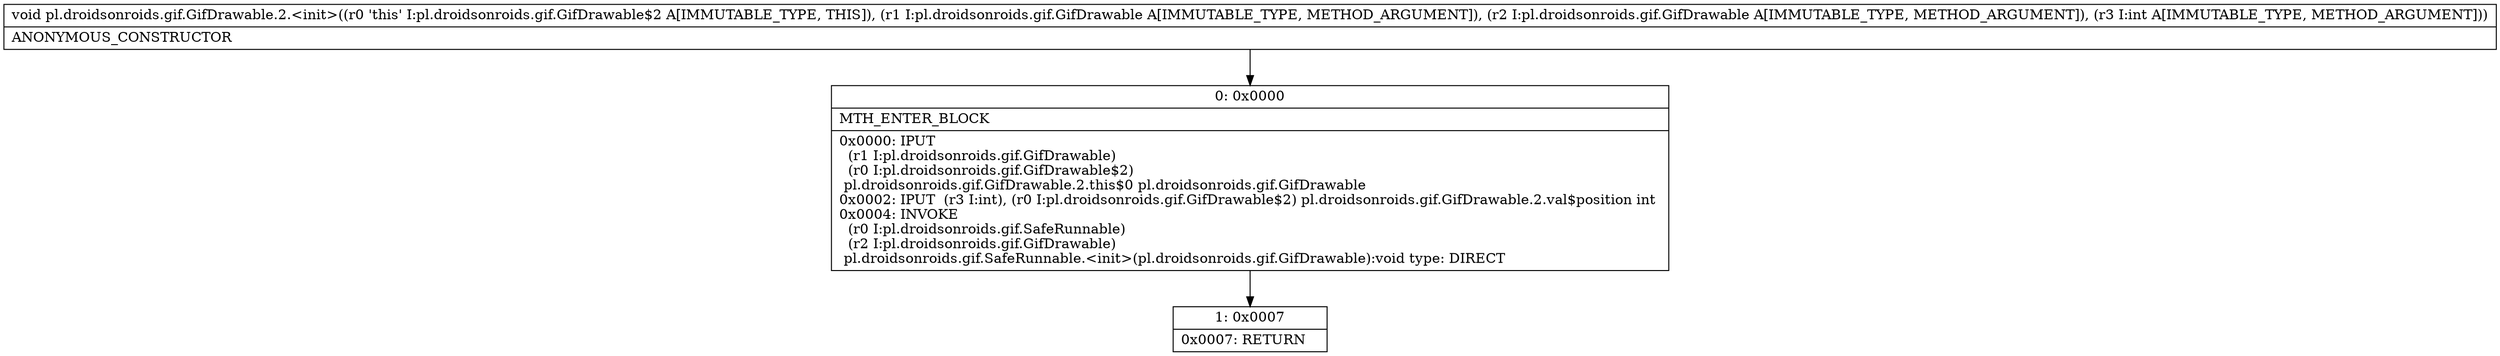 digraph "CFG forpl.droidsonroids.gif.GifDrawable.2.\<init\>(Lpl\/droidsonroids\/gif\/GifDrawable;Lpl\/droidsonroids\/gif\/GifDrawable;I)V" {
Node_0 [shape=record,label="{0\:\ 0x0000|MTH_ENTER_BLOCK\l|0x0000: IPUT  \l  (r1 I:pl.droidsonroids.gif.GifDrawable)\l  (r0 I:pl.droidsonroids.gif.GifDrawable$2)\l pl.droidsonroids.gif.GifDrawable.2.this$0 pl.droidsonroids.gif.GifDrawable \l0x0002: IPUT  (r3 I:int), (r0 I:pl.droidsonroids.gif.GifDrawable$2) pl.droidsonroids.gif.GifDrawable.2.val$position int \l0x0004: INVOKE  \l  (r0 I:pl.droidsonroids.gif.SafeRunnable)\l  (r2 I:pl.droidsonroids.gif.GifDrawable)\l pl.droidsonroids.gif.SafeRunnable.\<init\>(pl.droidsonroids.gif.GifDrawable):void type: DIRECT \l}"];
Node_1 [shape=record,label="{1\:\ 0x0007|0x0007: RETURN   \l}"];
MethodNode[shape=record,label="{void pl.droidsonroids.gif.GifDrawable.2.\<init\>((r0 'this' I:pl.droidsonroids.gif.GifDrawable$2 A[IMMUTABLE_TYPE, THIS]), (r1 I:pl.droidsonroids.gif.GifDrawable A[IMMUTABLE_TYPE, METHOD_ARGUMENT]), (r2 I:pl.droidsonroids.gif.GifDrawable A[IMMUTABLE_TYPE, METHOD_ARGUMENT]), (r3 I:int A[IMMUTABLE_TYPE, METHOD_ARGUMENT]))  | ANONYMOUS_CONSTRUCTOR\l}"];
MethodNode -> Node_0;
Node_0 -> Node_1;
}

